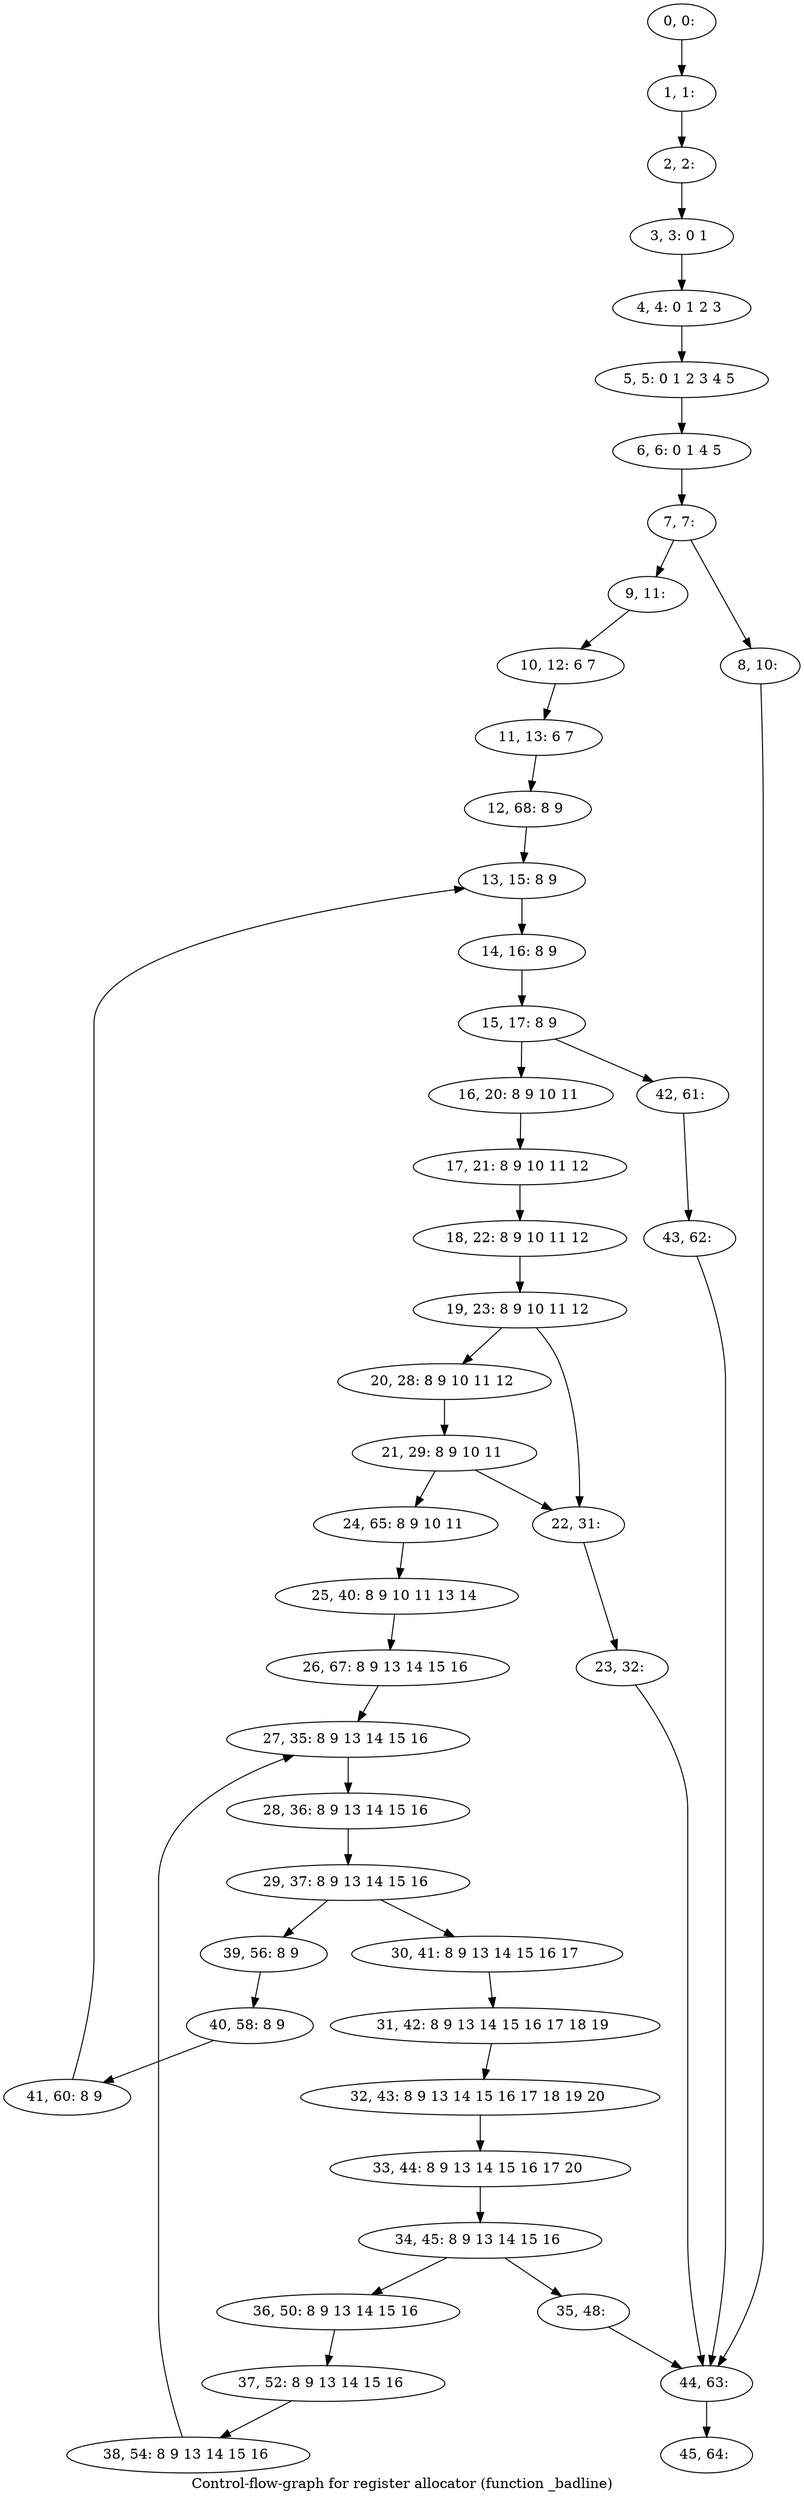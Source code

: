 digraph G {
graph [label="Control-flow-graph for register allocator (function _badline)"]
0[label="0, 0: "];
1[label="1, 1: "];
2[label="2, 2: "];
3[label="3, 3: 0 1 "];
4[label="4, 4: 0 1 2 3 "];
5[label="5, 5: 0 1 2 3 4 5 "];
6[label="6, 6: 0 1 4 5 "];
7[label="7, 7: "];
8[label="8, 10: "];
9[label="9, 11: "];
10[label="10, 12: 6 7 "];
11[label="11, 13: 6 7 "];
12[label="12, 68: 8 9 "];
13[label="13, 15: 8 9 "];
14[label="14, 16: 8 9 "];
15[label="15, 17: 8 9 "];
16[label="16, 20: 8 9 10 11 "];
17[label="17, 21: 8 9 10 11 12 "];
18[label="18, 22: 8 9 10 11 12 "];
19[label="19, 23: 8 9 10 11 12 "];
20[label="20, 28: 8 9 10 11 12 "];
21[label="21, 29: 8 9 10 11 "];
22[label="22, 31: "];
23[label="23, 32: "];
24[label="24, 65: 8 9 10 11 "];
25[label="25, 40: 8 9 10 11 13 14 "];
26[label="26, 67: 8 9 13 14 15 16 "];
27[label="27, 35: 8 9 13 14 15 16 "];
28[label="28, 36: 8 9 13 14 15 16 "];
29[label="29, 37: 8 9 13 14 15 16 "];
30[label="30, 41: 8 9 13 14 15 16 17 "];
31[label="31, 42: 8 9 13 14 15 16 17 18 19 "];
32[label="32, 43: 8 9 13 14 15 16 17 18 19 20 "];
33[label="33, 44: 8 9 13 14 15 16 17 20 "];
34[label="34, 45: 8 9 13 14 15 16 "];
35[label="35, 48: "];
36[label="36, 50: 8 9 13 14 15 16 "];
37[label="37, 52: 8 9 13 14 15 16 "];
38[label="38, 54: 8 9 13 14 15 16 "];
39[label="39, 56: 8 9 "];
40[label="40, 58: 8 9 "];
41[label="41, 60: 8 9 "];
42[label="42, 61: "];
43[label="43, 62: "];
44[label="44, 63: "];
45[label="45, 64: "];
0->1 ;
1->2 ;
2->3 ;
3->4 ;
4->5 ;
5->6 ;
6->7 ;
7->8 ;
7->9 ;
8->44 ;
9->10 ;
10->11 ;
11->12 ;
12->13 ;
13->14 ;
14->15 ;
15->16 ;
15->42 ;
16->17 ;
17->18 ;
18->19 ;
19->20 ;
19->22 ;
20->21 ;
21->22 ;
21->24 ;
22->23 ;
23->44 ;
24->25 ;
25->26 ;
26->27 ;
27->28 ;
28->29 ;
29->30 ;
29->39 ;
30->31 ;
31->32 ;
32->33 ;
33->34 ;
34->35 ;
34->36 ;
35->44 ;
36->37 ;
37->38 ;
38->27 ;
39->40 ;
40->41 ;
41->13 ;
42->43 ;
43->44 ;
44->45 ;
}
